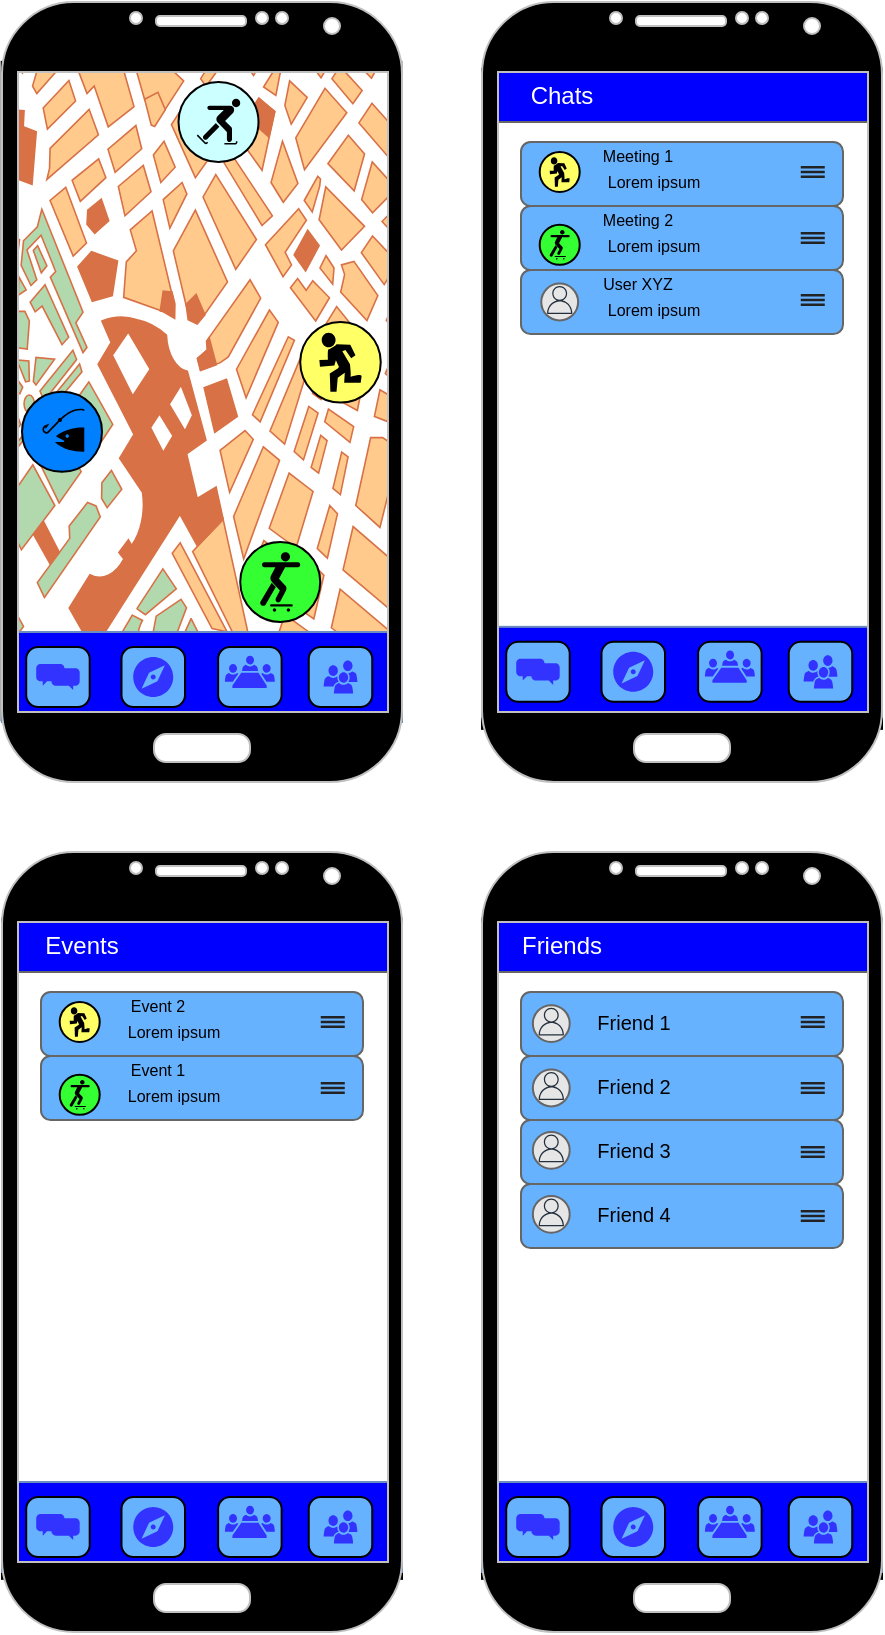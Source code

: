 <mxfile version="20.3.0" type="device"><diagram id="AHfkFWlxWJHhqFWwQRUo" name="Strona-1"><mxGraphModel dx="1237" dy="1082" grid="1" gridSize="10" guides="1" tooltips="1" connect="1" arrows="1" fold="1" page="1" pageScale="1" pageWidth="600" pageHeight="330" math="0" shadow="0"><root><mxCell id="0"/><mxCell id="1" parent="0"/><mxCell id="AWGu0s4pA17_AgQjO6Wq-277" value="" style="rounded=0;whiteSpace=wrap;html=1;fontSize=8;" vertex="1" parent="1"><mxGeometry x="70.0" y="138.43" width="200" height="330" as="geometry"/></mxCell><mxCell id="AWGu0s4pA17_AgQjO6Wq-337" value="" style="rounded=0;whiteSpace=wrap;html=1;fillColor=#0000FF;strokeColor=#6c8ebf;" vertex="1" parent="1"><mxGeometry x="70" y="420" width="200" height="45" as="geometry"/></mxCell><mxCell id="AWGu0s4pA17_AgQjO6Wq-338" value="" style="rounded=1;whiteSpace=wrap;html=1;fillColor=#66B2FF;arcSize=20;" vertex="1" parent="1"><mxGeometry x="82.1" y="427.5" width="31.75" height="30" as="geometry"/></mxCell><mxCell id="AWGu0s4pA17_AgQjO6Wq-339" value="" style="rounded=1;whiteSpace=wrap;html=1;fillColor=#66B2FF;arcSize=20;" vertex="1" parent="1"><mxGeometry x="129.75" y="427.5" width="31.75" height="30" as="geometry"/></mxCell><mxCell id="AWGu0s4pA17_AgQjO6Wq-340" value="" style="rounded=1;whiteSpace=wrap;html=1;fillColor=#66B2FF;arcSize=20;strokeColor=default;" vertex="1" parent="1"><mxGeometry x="178.06" y="427.5" width="31.75" height="30" as="geometry"/></mxCell><mxCell id="AWGu0s4pA17_AgQjO6Wq-341" value="" style="html=1;verticalLabelPosition=bottom;align=center;labelBackgroundColor=#ffffff;verticalAlign=top;strokeWidth=2;strokeColor=none;shadow=0;dashed=0;shape=mxgraph.ios7.icons.chat;fillColor=#3333FF;" vertex="1" parent="1"><mxGeometry x="87.1" y="435.97" width="21.75" height="13.05" as="geometry"/></mxCell><mxCell id="AWGu0s4pA17_AgQjO6Wq-342" value="" style="dashed=0;aspect=fixed;verticalLabelPosition=bottom;verticalAlign=top;align=center;shape=mxgraph.gmdl.navigate;strokeColor=none;fillColor=#3333FF;shadow=0;sketch=0;" vertex="1" parent="1"><mxGeometry x="135.62" y="432.5" width="20" height="20" as="geometry"/></mxCell><mxCell id="AWGu0s4pA17_AgQjO6Wq-343" value="" style="sketch=0;pointerEvents=1;shadow=0;dashed=0;html=1;strokeColor=none;fillColor=#3333FF;labelPosition=center;verticalLabelPosition=bottom;verticalAlign=top;outlineConnect=0;align=center;shape=mxgraph.office.users.meeting;" vertex="1" parent="1"><mxGeometry x="181.43" y="431.87" width="25" height="16.1" as="geometry"/></mxCell><mxCell id="AWGu0s4pA17_AgQjO6Wq-344" value="" style="rounded=1;whiteSpace=wrap;html=1;fillColor=#66B2FF;arcSize=20;strokeColor=default;" vertex="1" parent="1"><mxGeometry x="223.37" y="427.5" width="31.75" height="30" as="geometry"/></mxCell><mxCell id="AWGu0s4pA17_AgQjO6Wq-345" value="" style="sketch=0;pointerEvents=1;shadow=0;dashed=0;html=1;strokeColor=none;labelPosition=center;verticalLabelPosition=bottom;verticalAlign=top;outlineConnect=0;align=center;shape=mxgraph.office.users.users;fillColor=#3333FF;fontSize=12;fontColor=#FFFFFF;" vertex="1" parent="1"><mxGeometry x="230.8" y="434.22" width="16.91" height="16.55" as="geometry"/></mxCell><mxCell id="AWGu0s4pA17_AgQjO6Wq-50" value="" style="rounded=0;whiteSpace=wrap;html=1;fontSize=8;" vertex="1" parent="1"><mxGeometry x="310" y="-286.57" width="200" height="330" as="geometry"/></mxCell><mxCell id="AWGu0s4pA17_AgQjO6Wq-25" value="" style="verticalLabelPosition=bottom;shadow=0;dashed=0;align=center;html=1;verticalAlign=top;strokeWidth=1;shape=mxgraph.mockup.misc.map;strokeColor=#666666;fillColor=#CCCCCC;" vertex="1" parent="1"><mxGeometry x="70" y="-290" width="200" height="330" as="geometry"/></mxCell><mxCell id="AWGu0s4pA17_AgQjO6Wq-17" value="" style="rounded=0;whiteSpace=wrap;html=1;fillColor=#0000FF;strokeColor=#6c8ebf;" vertex="1" parent="1"><mxGeometry x="70" y="-5" width="200" height="45" as="geometry"/></mxCell><mxCell id="AWGu0s4pA17_AgQjO6Wq-5" value="" style="verticalLabelPosition=bottom;verticalAlign=top;html=1;shadow=0;dashed=0;strokeWidth=1;shape=mxgraph.android.phone2;strokeColor=#c0c0c0;fillColor=#000000;" vertex="1" parent="1"><mxGeometry x="70" y="-320" width="200" height="390" as="geometry"/></mxCell><mxCell id="AWGu0s4pA17_AgQjO6Wq-18" value="" style="rounded=1;whiteSpace=wrap;html=1;fillColor=#66B2FF;arcSize=20;" vertex="1" parent="1"><mxGeometry x="82.1" y="2.5" width="31.75" height="30" as="geometry"/></mxCell><mxCell id="AWGu0s4pA17_AgQjO6Wq-19" value="" style="rounded=1;whiteSpace=wrap;html=1;fillColor=#66B2FF;arcSize=20;" vertex="1" parent="1"><mxGeometry x="129.75" y="2.5" width="31.75" height="30" as="geometry"/></mxCell><mxCell id="AWGu0s4pA17_AgQjO6Wq-20" value="" style="rounded=1;whiteSpace=wrap;html=1;fillColor=#66B2FF;arcSize=20;strokeColor=default;" vertex="1" parent="1"><mxGeometry x="178.06" y="2.5" width="31.75" height="30" as="geometry"/></mxCell><mxCell id="AWGu0s4pA17_AgQjO6Wq-21" value="" style="html=1;verticalLabelPosition=bottom;align=center;labelBackgroundColor=#ffffff;verticalAlign=top;strokeWidth=2;strokeColor=none;shadow=0;dashed=0;shape=mxgraph.ios7.icons.chat;fillColor=#3333FF;" vertex="1" parent="1"><mxGeometry x="87.1" y="10.97" width="21.75" height="13.05" as="geometry"/></mxCell><mxCell id="AWGu0s4pA17_AgQjO6Wq-22" value="" style="dashed=0;aspect=fixed;verticalLabelPosition=bottom;verticalAlign=top;align=center;shape=mxgraph.gmdl.navigate;strokeColor=none;fillColor=#3333FF;shadow=0;sketch=0;" vertex="1" parent="1"><mxGeometry x="135.62" y="7.5" width="20" height="20" as="geometry"/></mxCell><mxCell id="AWGu0s4pA17_AgQjO6Wq-24" value="" style="sketch=0;pointerEvents=1;shadow=0;dashed=0;html=1;strokeColor=none;fillColor=#3333FF;labelPosition=center;verticalLabelPosition=bottom;verticalAlign=top;outlineConnect=0;align=center;shape=mxgraph.office.users.meeting;" vertex="1" parent="1"><mxGeometry x="181.43" y="6.87" width="25" height="16.1" as="geometry"/></mxCell><mxCell id="AWGu0s4pA17_AgQjO6Wq-11" value="" style="ellipse;whiteSpace=wrap;html=1;aspect=fixed;fillColor=#007FFF;" vertex="1" parent="1"><mxGeometry x="80" y="-125.09" width="40" height="40" as="geometry"/></mxCell><mxCell id="AWGu0s4pA17_AgQjO6Wq-10" value="" style="shape=mxgraph.signs.sports.fishing_1;html=1;pointerEvents=1;fillColor=#000000;strokeColor=none;verticalLabelPosition=bottom;verticalAlign=top;align=center;" vertex="1" parent="1"><mxGeometry x="90" y="-116.66" width="21.16" height="21.57" as="geometry"/></mxCell><mxCell id="AWGu0s4pA17_AgQjO6Wq-12" value="" style="ellipse;whiteSpace=wrap;html=1;aspect=fixed;fillColor=#CCFFFF;" vertex="1" parent="1"><mxGeometry x="158.25" y="-280" width="40" height="40" as="geometry"/></mxCell><mxCell id="AWGu0s4pA17_AgQjO6Wq-9" value="" style="shape=mxgraph.signs.sports.ice_skating;html=1;pointerEvents=1;fillColor=#000000;strokeColor=none;verticalLabelPosition=bottom;verticalAlign=top;align=center;" vertex="1" parent="1"><mxGeometry x="167.37" y="-271.57" width="21.75" height="23.14" as="geometry"/></mxCell><mxCell id="AWGu0s4pA17_AgQjO6Wq-16" value="" style="ellipse;whiteSpace=wrap;html=1;aspect=fixed;fillColor=#33FF33;" vertex="1" parent="1"><mxGeometry x="189.12" y="-50" width="40" height="40" as="geometry"/></mxCell><mxCell id="AWGu0s4pA17_AgQjO6Wq-13" value="" style="shape=mxgraph.signs.sports.skateboarding;html=1;pointerEvents=1;fillColor=#000000;strokeColor=none;verticalLabelPosition=bottom;verticalAlign=top;align=center;" vertex="1" parent="1"><mxGeometry x="199.12" y="-44.85" width="20" height="29.7" as="geometry"/></mxCell><mxCell id="AWGu0s4pA17_AgQjO6Wq-15" value="" style="ellipse;whiteSpace=wrap;html=1;aspect=fixed;fillColor=#FFFF66;" vertex="1" parent="1"><mxGeometry x="219.12" y="-160.0" width="40.25" height="40.25" as="geometry"/></mxCell><mxCell id="AWGu0s4pA17_AgQjO6Wq-14" value="" style="shape=mxgraph.signs.sports.running;html=1;pointerEvents=1;fillColor=#000000;strokeColor=none;verticalLabelPosition=bottom;verticalAlign=top;align=center;" vertex="1" parent="1"><mxGeometry x="228.69" y="-154.66" width="21.12" height="29.57" as="geometry"/></mxCell><mxCell id="AWGu0s4pA17_AgQjO6Wq-35" value="" style="rounded=1;whiteSpace=wrap;html=1;strokeColor=#666666;fillColor=#66B2FF;" vertex="1" parent="1"><mxGeometry x="329.5" y="-250" width="161" height="32" as="geometry"/></mxCell><mxCell id="AWGu0s4pA17_AgQjO6Wq-36" value="&lt;font style=&quot;font-size: 8px;&quot;&gt;Meeting 1&lt;/font&gt;" style="text;html=1;strokeColor=none;fillColor=none;align=center;verticalAlign=middle;whiteSpace=wrap;rounded=0;" vertex="1" parent="1"><mxGeometry x="358.06" y="-249.57" width="60" height="11.57" as="geometry"/></mxCell><mxCell id="AWGu0s4pA17_AgQjO6Wq-38" value="&lt;font style=&quot;font-size: 8px;&quot;&gt;Lorem ipsum&lt;/font&gt;" style="text;html=1;strokeColor=none;fillColor=none;align=center;verticalAlign=middle;whiteSpace=wrap;rounded=0;" vertex="1" parent="1"><mxGeometry x="366.38" y="-238" width="60" height="14.79" as="geometry"/></mxCell><mxCell id="AWGu0s4pA17_AgQjO6Wq-39" value="" style="rounded=1;whiteSpace=wrap;html=1;strokeColor=#666666;fillColor=#66B2FF;" vertex="1" parent="1"><mxGeometry x="329.5" y="-218" width="161" height="32" as="geometry"/></mxCell><mxCell id="AWGu0s4pA17_AgQjO6Wq-40" value="&lt;font style=&quot;font-size: 8px;&quot;&gt;Meeting 2&lt;/font&gt;" style="text;html=1;strokeColor=none;fillColor=none;align=center;verticalAlign=middle;whiteSpace=wrap;rounded=0;" vertex="1" parent="1"><mxGeometry x="358.06" y="-217.57" width="60" height="11.57" as="geometry"/></mxCell><mxCell id="AWGu0s4pA17_AgQjO6Wq-42" value="&lt;font style=&quot;font-size: 8px;&quot;&gt;Lorem ipsum&lt;/font&gt;" style="text;html=1;strokeColor=none;fillColor=none;align=center;verticalAlign=middle;whiteSpace=wrap;rounded=0;" vertex="1" parent="1"><mxGeometry x="366.38" y="-206" width="60" height="14.79" as="geometry"/></mxCell><mxCell id="AWGu0s4pA17_AgQjO6Wq-43" value="" style="rounded=1;whiteSpace=wrap;html=1;strokeColor=#666666;fillColor=#66B2FF;" vertex="1" parent="1"><mxGeometry x="329.5" y="-186" width="161" height="32" as="geometry"/></mxCell><mxCell id="AWGu0s4pA17_AgQjO6Wq-44" value="&lt;font style=&quot;font-size: 8px;&quot;&gt;User XYZ&lt;/font&gt;" style="text;html=1;strokeColor=none;fillColor=none;align=center;verticalAlign=middle;whiteSpace=wrap;rounded=0;" vertex="1" parent="1"><mxGeometry x="358.06" y="-185.57" width="60" height="11.57" as="geometry"/></mxCell><mxCell id="AWGu0s4pA17_AgQjO6Wq-45" value="" style="ellipse;whiteSpace=wrap;html=1;aspect=fixed;strokeColor=#666666;fontSize=8;fillColor=#E6E6E6;" vertex="1" parent="1"><mxGeometry x="339.63" y="-179.21" width="18.43" height="18.43" as="geometry"/></mxCell><mxCell id="AWGu0s4pA17_AgQjO6Wq-46" value="&lt;font style=&quot;font-size: 8px;&quot;&gt;Lorem ipsum&lt;/font&gt;" style="text;html=1;strokeColor=none;fillColor=none;align=center;verticalAlign=middle;whiteSpace=wrap;rounded=0;" vertex="1" parent="1"><mxGeometry x="366.38" y="-174" width="60" height="14.79" as="geometry"/></mxCell><mxCell id="AWGu0s4pA17_AgQjO6Wq-47" value="" style="html=1;verticalLabelPosition=bottom;labelBackgroundColor=#ffffff;verticalAlign=top;shadow=0;dashed=0;strokeWidth=2;shape=mxgraph.ios7.misc.options;fillColor=#222222;sketch=0;strokeColor=#666666;fontSize=8;" vertex="1" parent="1"><mxGeometry x="469.38" y="-238" width="12" height="6" as="geometry"/></mxCell><mxCell id="AWGu0s4pA17_AgQjO6Wq-48" value="" style="html=1;verticalLabelPosition=bottom;labelBackgroundColor=#ffffff;verticalAlign=top;shadow=0;dashed=0;strokeWidth=2;shape=mxgraph.ios7.misc.options;fillColor=#222222;sketch=0;strokeColor=#666666;fontSize=8;" vertex="1" parent="1"><mxGeometry x="469.38" y="-205" width="12" height="6" as="geometry"/></mxCell><mxCell id="AWGu0s4pA17_AgQjO6Wq-49" value="" style="html=1;verticalLabelPosition=bottom;labelBackgroundColor=#ffffff;verticalAlign=top;shadow=0;dashed=0;strokeWidth=2;shape=mxgraph.ios7.misc.options;fillColor=#222222;sketch=0;strokeColor=#666666;fontSize=8;" vertex="1" parent="1"><mxGeometry x="469.38" y="-174" width="12" height="6" as="geometry"/></mxCell><mxCell id="AWGu0s4pA17_AgQjO6Wq-52" value="" style="rounded=0;whiteSpace=wrap;html=1;strokeColor=#666666;fontSize=12;fillColor=#0000FF;" vertex="1" parent="1"><mxGeometry x="315" y="-286.57" width="195" height="26.57" as="geometry"/></mxCell><mxCell id="AWGu0s4pA17_AgQjO6Wq-51" value="&lt;font style=&quot;font-size: 12px;&quot;&gt;Chats&lt;/font&gt;" style="text;html=1;align=center;verticalAlign=middle;whiteSpace=wrap;rounded=0;fontSize=8;fillColor=none;fontColor=#FFFFFF;" vertex="1" parent="1"><mxGeometry x="320.35" y="-288.29" width="60" height="30" as="geometry"/></mxCell><mxCell id="AWGu0s4pA17_AgQjO6Wq-272" value="" style="ellipse;whiteSpace=wrap;html=1;aspect=fixed;fillColor=#FFFF66;" vertex="1" parent="1"><mxGeometry x="338.85" y="-245" width="20" height="20" as="geometry"/></mxCell><mxCell id="AWGu0s4pA17_AgQjO6Wq-273" value="" style="shape=mxgraph.signs.sports.running;html=1;pointerEvents=1;fillColor=#000000;strokeColor=none;verticalLabelPosition=bottom;verticalAlign=top;align=center;" vertex="1" parent="1"><mxGeometry x="343.85" y="-242.32" width="10" height="14.64" as="geometry"/></mxCell><mxCell id="AWGu0s4pA17_AgQjO6Wq-274" value="" style="ellipse;whiteSpace=wrap;html=1;aspect=fixed;fillColor=#33FF33;" vertex="1" parent="1"><mxGeometry x="338.85" y="-208.61" width="20" height="20" as="geometry"/></mxCell><mxCell id="AWGu0s4pA17_AgQjO6Wq-275" value="" style="shape=mxgraph.signs.sports.skateboarding;html=1;pointerEvents=1;fillColor=#000000;strokeColor=none;verticalLabelPosition=bottom;verticalAlign=top;align=center;" vertex="1" parent="1"><mxGeometry x="343.85" y="-206.03" width="10" height="14.85" as="geometry"/></mxCell><mxCell id="AWGu0s4pA17_AgQjO6Wq-276" value="" style="sketch=0;outlineConnect=0;fontColor=#232F3E;gradientColor=none;fillColor=#232F3D;strokeColor=none;dashed=0;verticalLabelPosition=bottom;verticalAlign=top;align=center;html=1;fontSize=12;fontStyle=0;aspect=fixed;pointerEvents=1;shape=mxgraph.aws4.user;" vertex="1" parent="1"><mxGeometry x="341.89" y="-177.96" width="13.92" height="13.92" as="geometry"/></mxCell><mxCell id="AWGu0s4pA17_AgQjO6Wq-285" value="" style="rounded=1;whiteSpace=wrap;html=1;strokeColor=#666666;fillColor=#66B2FF;" vertex="1" parent="1"><mxGeometry x="89.5" y="175" width="161" height="32" as="geometry"/></mxCell><mxCell id="AWGu0s4pA17_AgQjO6Wq-286" value="&lt;font style=&quot;font-size: 8px;&quot;&gt;Event 2&lt;/font&gt;" style="text;html=1;strokeColor=none;fillColor=none;align=center;verticalAlign=middle;whiteSpace=wrap;rounded=0;" vertex="1" parent="1"><mxGeometry x="118.06" y="175.43" width="60" height="11.57" as="geometry"/></mxCell><mxCell id="AWGu0s4pA17_AgQjO6Wq-287" value="&lt;font style=&quot;font-size: 8px;&quot;&gt;Lorem ipsum&lt;/font&gt;" style="text;html=1;strokeColor=none;fillColor=none;align=center;verticalAlign=middle;whiteSpace=wrap;rounded=0;" vertex="1" parent="1"><mxGeometry x="126.38" y="187" width="60" height="14.79" as="geometry"/></mxCell><mxCell id="AWGu0s4pA17_AgQjO6Wq-288" value="" style="rounded=1;whiteSpace=wrap;html=1;strokeColor=#666666;fillColor=#66B2FF;" vertex="1" parent="1"><mxGeometry x="89.5" y="207" width="161" height="32" as="geometry"/></mxCell><mxCell id="AWGu0s4pA17_AgQjO6Wq-289" value="&lt;font style=&quot;font-size: 8px;&quot;&gt;Event 1&lt;/font&gt;" style="text;html=1;strokeColor=none;fillColor=none;align=center;verticalAlign=middle;whiteSpace=wrap;rounded=0;" vertex="1" parent="1"><mxGeometry x="118.06" y="207.43" width="60" height="11.57" as="geometry"/></mxCell><mxCell id="AWGu0s4pA17_AgQjO6Wq-290" value="&lt;font style=&quot;font-size: 8px;&quot;&gt;Lorem ipsum&lt;/font&gt;" style="text;html=1;strokeColor=none;fillColor=none;align=center;verticalAlign=middle;whiteSpace=wrap;rounded=0;" vertex="1" parent="1"><mxGeometry x="126.38" y="219" width="60" height="14.79" as="geometry"/></mxCell><mxCell id="AWGu0s4pA17_AgQjO6Wq-295" value="" style="html=1;verticalLabelPosition=bottom;labelBackgroundColor=#ffffff;verticalAlign=top;shadow=0;dashed=0;strokeWidth=2;shape=mxgraph.ios7.misc.options;fillColor=#222222;sketch=0;strokeColor=#666666;fontSize=8;" vertex="1" parent="1"><mxGeometry x="229.38" y="187" width="12" height="6" as="geometry"/></mxCell><mxCell id="AWGu0s4pA17_AgQjO6Wq-296" value="" style="html=1;verticalLabelPosition=bottom;labelBackgroundColor=#ffffff;verticalAlign=top;shadow=0;dashed=0;strokeWidth=2;shape=mxgraph.ios7.misc.options;fillColor=#222222;sketch=0;strokeColor=#666666;fontSize=8;" vertex="1" parent="1"><mxGeometry x="229.38" y="220" width="12" height="6" as="geometry"/></mxCell><mxCell id="AWGu0s4pA17_AgQjO6Wq-298" value="" style="rounded=0;whiteSpace=wrap;html=1;strokeColor=#666666;fontSize=12;fillColor=#0000FF;" vertex="1" parent="1"><mxGeometry x="75.0" y="138.43" width="195" height="26.57" as="geometry"/></mxCell><mxCell id="AWGu0s4pA17_AgQjO6Wq-299" value="&lt;font style=&quot;font-size: 12px;&quot;&gt;Events&lt;/font&gt;" style="text;html=1;align=center;verticalAlign=middle;whiteSpace=wrap;rounded=0;fontSize=8;fillColor=none;fontColor=#FFFFFF;" vertex="1" parent="1"><mxGeometry x="80.35" y="136.71" width="60" height="30" as="geometry"/></mxCell><mxCell id="AWGu0s4pA17_AgQjO6Wq-300" value="" style="verticalLabelPosition=bottom;verticalAlign=top;html=1;shadow=0;dashed=0;strokeWidth=1;shape=mxgraph.android.phone2;strokeColor=#c0c0c0;fillColor=#000000;" vertex="1" parent="1"><mxGeometry x="70.0" y="105" width="200" height="390" as="geometry"/></mxCell><mxCell id="AWGu0s4pA17_AgQjO6Wq-301" value="" style="ellipse;whiteSpace=wrap;html=1;aspect=fixed;fillColor=#FFFF66;" vertex="1" parent="1"><mxGeometry x="98.85" y="180" width="20" height="20" as="geometry"/></mxCell><mxCell id="AWGu0s4pA17_AgQjO6Wq-302" value="" style="shape=mxgraph.signs.sports.running;html=1;pointerEvents=1;fillColor=#000000;strokeColor=none;verticalLabelPosition=bottom;verticalAlign=top;align=center;" vertex="1" parent="1"><mxGeometry x="103.85" y="182.68" width="10" height="14.64" as="geometry"/></mxCell><mxCell id="AWGu0s4pA17_AgQjO6Wq-303" value="" style="ellipse;whiteSpace=wrap;html=1;aspect=fixed;fillColor=#33FF33;" vertex="1" parent="1"><mxGeometry x="98.85" y="216.39" width="20" height="20" as="geometry"/></mxCell><mxCell id="AWGu0s4pA17_AgQjO6Wq-304" value="" style="shape=mxgraph.signs.sports.skateboarding;html=1;pointerEvents=1;fillColor=#000000;strokeColor=none;verticalLabelPosition=bottom;verticalAlign=top;align=center;" vertex="1" parent="1"><mxGeometry x="103.85" y="218.97" width="10" height="14.85" as="geometry"/></mxCell><mxCell id="AWGu0s4pA17_AgQjO6Wq-308" value="" style="rounded=1;whiteSpace=wrap;html=1;fillColor=#66B2FF;arcSize=20;strokeColor=default;" vertex="1" parent="1"><mxGeometry x="223.37" y="2.5" width="31.75" height="30" as="geometry"/></mxCell><mxCell id="AWGu0s4pA17_AgQjO6Wq-311" value="" style="sketch=0;pointerEvents=1;shadow=0;dashed=0;html=1;strokeColor=none;labelPosition=center;verticalLabelPosition=bottom;verticalAlign=top;outlineConnect=0;align=center;shape=mxgraph.office.users.users;fillColor=#3333FF;fontSize=12;fontColor=#FFFFFF;" vertex="1" parent="1"><mxGeometry x="230.8" y="9.22" width="16.91" height="16.55" as="geometry"/></mxCell><mxCell id="AWGu0s4pA17_AgQjO6Wq-328" value="" style="rounded=0;whiteSpace=wrap;html=1;fillColor=#0000FF;strokeColor=#6c8ebf;" vertex="1" parent="1"><mxGeometry x="310" y="-7.58" width="200" height="45" as="geometry"/></mxCell><mxCell id="AWGu0s4pA17_AgQjO6Wq-329" value="" style="rounded=1;whiteSpace=wrap;html=1;fillColor=#66B2FF;arcSize=20;" vertex="1" parent="1"><mxGeometry x="322.1" y="-0.08" width="31.75" height="30" as="geometry"/></mxCell><mxCell id="AWGu0s4pA17_AgQjO6Wq-330" value="" style="rounded=1;whiteSpace=wrap;html=1;fillColor=#66B2FF;arcSize=20;" vertex="1" parent="1"><mxGeometry x="369.75" y="-0.08" width="31.75" height="30" as="geometry"/></mxCell><mxCell id="AWGu0s4pA17_AgQjO6Wq-331" value="" style="rounded=1;whiteSpace=wrap;html=1;fillColor=#66B2FF;arcSize=20;strokeColor=default;" vertex="1" parent="1"><mxGeometry x="418.06" y="-0.08" width="31.75" height="30" as="geometry"/></mxCell><mxCell id="AWGu0s4pA17_AgQjO6Wq-332" value="" style="html=1;verticalLabelPosition=bottom;align=center;labelBackgroundColor=#ffffff;verticalAlign=top;strokeWidth=2;strokeColor=none;shadow=0;dashed=0;shape=mxgraph.ios7.icons.chat;fillColor=#3333FF;" vertex="1" parent="1"><mxGeometry x="327.1" y="8.39" width="21.75" height="13.05" as="geometry"/></mxCell><mxCell id="AWGu0s4pA17_AgQjO6Wq-333" value="" style="dashed=0;aspect=fixed;verticalLabelPosition=bottom;verticalAlign=top;align=center;shape=mxgraph.gmdl.navigate;strokeColor=none;fillColor=#3333FF;shadow=0;sketch=0;" vertex="1" parent="1"><mxGeometry x="375.62" y="4.92" width="20" height="20" as="geometry"/></mxCell><mxCell id="AWGu0s4pA17_AgQjO6Wq-334" value="" style="sketch=0;pointerEvents=1;shadow=0;dashed=0;html=1;strokeColor=none;fillColor=#3333FF;labelPosition=center;verticalLabelPosition=bottom;verticalAlign=top;outlineConnect=0;align=center;shape=mxgraph.office.users.meeting;" vertex="1" parent="1"><mxGeometry x="421.43" y="4.29" width="25" height="16.1" as="geometry"/></mxCell><mxCell id="AWGu0s4pA17_AgQjO6Wq-335" value="" style="rounded=1;whiteSpace=wrap;html=1;fillColor=#66B2FF;arcSize=20;strokeColor=default;" vertex="1" parent="1"><mxGeometry x="463.37" y="-0.08" width="31.75" height="30" as="geometry"/></mxCell><mxCell id="AWGu0s4pA17_AgQjO6Wq-336" value="" style="sketch=0;pointerEvents=1;shadow=0;dashed=0;html=1;strokeColor=none;labelPosition=center;verticalLabelPosition=bottom;verticalAlign=top;outlineConnect=0;align=center;shape=mxgraph.office.users.users;fillColor=#3333FF;fontSize=12;fontColor=#FFFFFF;" vertex="1" parent="1"><mxGeometry x="470.8" y="6.64" width="16.91" height="16.55" as="geometry"/></mxCell><mxCell id="AWGu0s4pA17_AgQjO6Wq-27" value="" style="verticalLabelPosition=bottom;verticalAlign=top;html=1;shadow=0;dashed=0;strokeWidth=1;shape=mxgraph.android.phone2;strokeColor=#c0c0c0;fillColor=#000000;" vertex="1" parent="1"><mxGeometry x="310" y="-320" width="200" height="390" as="geometry"/></mxCell><mxCell id="AWGu0s4pA17_AgQjO6Wq-346" value="" style="rounded=0;whiteSpace=wrap;html=1;fontSize=8;" vertex="1" parent="1"><mxGeometry x="310" y="138.43" width="200" height="330" as="geometry"/></mxCell><mxCell id="AWGu0s4pA17_AgQjO6Wq-347" value="" style="rounded=0;whiteSpace=wrap;html=1;fillColor=#0000FF;strokeColor=#6c8ebf;" vertex="1" parent="1"><mxGeometry x="310" y="420" width="200" height="45" as="geometry"/></mxCell><mxCell id="AWGu0s4pA17_AgQjO6Wq-348" value="" style="rounded=1;whiteSpace=wrap;html=1;fillColor=#66B2FF;arcSize=20;" vertex="1" parent="1"><mxGeometry x="322.1" y="427.5" width="31.75" height="30" as="geometry"/></mxCell><mxCell id="AWGu0s4pA17_AgQjO6Wq-349" value="" style="rounded=1;whiteSpace=wrap;html=1;fillColor=#66B2FF;arcSize=20;" vertex="1" parent="1"><mxGeometry x="369.75" y="427.5" width="31.75" height="30" as="geometry"/></mxCell><mxCell id="AWGu0s4pA17_AgQjO6Wq-350" value="" style="rounded=1;whiteSpace=wrap;html=1;fillColor=#66B2FF;arcSize=20;strokeColor=default;" vertex="1" parent="1"><mxGeometry x="418.06" y="427.5" width="31.75" height="30" as="geometry"/></mxCell><mxCell id="AWGu0s4pA17_AgQjO6Wq-351" value="" style="html=1;verticalLabelPosition=bottom;align=center;labelBackgroundColor=#ffffff;verticalAlign=top;strokeWidth=2;strokeColor=none;shadow=0;dashed=0;shape=mxgraph.ios7.icons.chat;fillColor=#3333FF;" vertex="1" parent="1"><mxGeometry x="327.1" y="435.97" width="21.75" height="13.05" as="geometry"/></mxCell><mxCell id="AWGu0s4pA17_AgQjO6Wq-352" value="" style="dashed=0;aspect=fixed;verticalLabelPosition=bottom;verticalAlign=top;align=center;shape=mxgraph.gmdl.navigate;strokeColor=none;fillColor=#3333FF;shadow=0;sketch=0;" vertex="1" parent="1"><mxGeometry x="375.62" y="432.5" width="20" height="20" as="geometry"/></mxCell><mxCell id="AWGu0s4pA17_AgQjO6Wq-353" value="" style="sketch=0;pointerEvents=1;shadow=0;dashed=0;html=1;strokeColor=none;fillColor=#3333FF;labelPosition=center;verticalLabelPosition=bottom;verticalAlign=top;outlineConnect=0;align=center;shape=mxgraph.office.users.meeting;" vertex="1" parent="1"><mxGeometry x="421.43" y="431.87" width="25" height="16.1" as="geometry"/></mxCell><mxCell id="AWGu0s4pA17_AgQjO6Wq-354" value="" style="rounded=1;whiteSpace=wrap;html=1;fillColor=#66B2FF;arcSize=20;strokeColor=default;" vertex="1" parent="1"><mxGeometry x="463.37" y="427.5" width="31.75" height="30" as="geometry"/></mxCell><mxCell id="AWGu0s4pA17_AgQjO6Wq-355" value="" style="sketch=0;pointerEvents=1;shadow=0;dashed=0;html=1;strokeColor=none;labelPosition=center;verticalLabelPosition=bottom;verticalAlign=top;outlineConnect=0;align=center;shape=mxgraph.office.users.users;fillColor=#3333FF;fontSize=12;fontColor=#FFFFFF;" vertex="1" parent="1"><mxGeometry x="470.8" y="434.22" width="16.91" height="16.55" as="geometry"/></mxCell><mxCell id="AWGu0s4pA17_AgQjO6Wq-356" value="" style="rounded=1;whiteSpace=wrap;html=1;strokeColor=#666666;fillColor=#66B2FF;" vertex="1" parent="1"><mxGeometry x="329.5" y="175" width="161" height="32" as="geometry"/></mxCell><mxCell id="AWGu0s4pA17_AgQjO6Wq-357" value="&lt;font style=&quot;font-size: 10px;&quot;&gt;Friend 1&lt;/font&gt;" style="text;html=1;strokeColor=none;fillColor=none;align=center;verticalAlign=middle;whiteSpace=wrap;rounded=0;" vertex="1" parent="1"><mxGeometry x="355.81" y="184.21" width="60" height="11.57" as="geometry"/></mxCell><mxCell id="AWGu0s4pA17_AgQjO6Wq-359" value="" style="rounded=1;whiteSpace=wrap;html=1;strokeColor=#666666;fillColor=#66B2FF;" vertex="1" parent="1"><mxGeometry x="329.5" y="207" width="161" height="32" as="geometry"/></mxCell><mxCell id="AWGu0s4pA17_AgQjO6Wq-360" value="&lt;font style=&quot;font-size: 10px;&quot;&gt;Friend 2&lt;/font&gt;" style="text;html=1;strokeColor=none;fillColor=none;align=center;verticalAlign=middle;whiteSpace=wrap;rounded=0;" vertex="1" parent="1"><mxGeometry x="355.81" y="216.39" width="60" height="11.57" as="geometry"/></mxCell><mxCell id="AWGu0s4pA17_AgQjO6Wq-362" value="" style="html=1;verticalLabelPosition=bottom;labelBackgroundColor=#ffffff;verticalAlign=top;shadow=0;dashed=0;strokeWidth=2;shape=mxgraph.ios7.misc.options;fillColor=#222222;sketch=0;strokeColor=#666666;fontSize=8;" vertex="1" parent="1"><mxGeometry x="469.38" y="187" width="12" height="6" as="geometry"/></mxCell><mxCell id="AWGu0s4pA17_AgQjO6Wq-363" value="" style="html=1;verticalLabelPosition=bottom;labelBackgroundColor=#ffffff;verticalAlign=top;shadow=0;dashed=0;strokeWidth=2;shape=mxgraph.ios7.misc.options;fillColor=#222222;sketch=0;strokeColor=#666666;fontSize=8;" vertex="1" parent="1"><mxGeometry x="469.38" y="220" width="12" height="6" as="geometry"/></mxCell><mxCell id="AWGu0s4pA17_AgQjO6Wq-364" value="" style="rounded=0;whiteSpace=wrap;html=1;strokeColor=#666666;fontSize=12;fillColor=#0000FF;" vertex="1" parent="1"><mxGeometry x="315" y="138.43" width="195" height="26.57" as="geometry"/></mxCell><mxCell id="AWGu0s4pA17_AgQjO6Wq-365" value="&lt;font style=&quot;font-size: 12px;&quot;&gt;Friends&lt;/font&gt;" style="text;html=1;align=center;verticalAlign=middle;whiteSpace=wrap;rounded=0;fontSize=8;fillColor=none;fontColor=#FFFFFF;" vertex="1" parent="1"><mxGeometry x="320.35" y="136.71" width="60" height="30" as="geometry"/></mxCell><mxCell id="AWGu0s4pA17_AgQjO6Wq-366" value="" style="verticalLabelPosition=bottom;verticalAlign=top;html=1;shadow=0;dashed=0;strokeWidth=1;shape=mxgraph.android.phone2;strokeColor=#c0c0c0;fillColor=#000000;" vertex="1" parent="1"><mxGeometry x="310" y="105" width="200" height="390" as="geometry"/></mxCell><mxCell id="AWGu0s4pA17_AgQjO6Wq-371" value="" style="ellipse;whiteSpace=wrap;html=1;aspect=fixed;strokeColor=#666666;fontSize=8;fillColor=#E6E6E6;" vertex="1" parent="1"><mxGeometry x="335.42" y="181.57" width="18.43" height="18.43" as="geometry"/></mxCell><mxCell id="AWGu0s4pA17_AgQjO6Wq-372" value="" style="sketch=0;outlineConnect=0;fontColor=#232F3E;gradientColor=none;fillColor=#232F3D;strokeColor=none;dashed=0;verticalLabelPosition=bottom;verticalAlign=top;align=center;html=1;fontSize=12;fontStyle=0;aspect=fixed;pointerEvents=1;shape=mxgraph.aws4.user;" vertex="1" parent="1"><mxGeometry x="337.68" y="182.82" width="13.92" height="13.92" as="geometry"/></mxCell><mxCell id="AWGu0s4pA17_AgQjO6Wq-373" value="" style="rounded=1;whiteSpace=wrap;html=1;strokeColor=#666666;fillColor=#66B2FF;" vertex="1" parent="1"><mxGeometry x="329.5" y="239" width="161" height="32" as="geometry"/></mxCell><mxCell id="AWGu0s4pA17_AgQjO6Wq-374" value="&lt;font style=&quot;font-size: 10px;&quot;&gt;Friend 3&lt;/font&gt;" style="text;html=1;strokeColor=none;fillColor=none;align=center;verticalAlign=middle;whiteSpace=wrap;rounded=0;" vertex="1" parent="1"><mxGeometry x="355.81" y="248.39" width="60" height="11.57" as="geometry"/></mxCell><mxCell id="AWGu0s4pA17_AgQjO6Wq-375" value="" style="html=1;verticalLabelPosition=bottom;labelBackgroundColor=#ffffff;verticalAlign=top;shadow=0;dashed=0;strokeWidth=2;shape=mxgraph.ios7.misc.options;fillColor=#222222;sketch=0;strokeColor=#666666;fontSize=8;" vertex="1" parent="1"><mxGeometry x="469.38" y="252" width="12" height="6" as="geometry"/></mxCell><mxCell id="AWGu0s4pA17_AgQjO6Wq-376" value="" style="rounded=1;whiteSpace=wrap;html=1;strokeColor=#666666;fillColor=#66B2FF;" vertex="1" parent="1"><mxGeometry x="329.5" y="271" width="161" height="32" as="geometry"/></mxCell><mxCell id="AWGu0s4pA17_AgQjO6Wq-377" value="&lt;font style=&quot;font-size: 10px;&quot;&gt;Friend 4&lt;/font&gt;" style="text;html=1;strokeColor=none;fillColor=none;align=center;verticalAlign=middle;whiteSpace=wrap;rounded=0;" vertex="1" parent="1"><mxGeometry x="355.81" y="280.39" width="60" height="11.57" as="geometry"/></mxCell><mxCell id="AWGu0s4pA17_AgQjO6Wq-378" value="" style="html=1;verticalLabelPosition=bottom;labelBackgroundColor=#ffffff;verticalAlign=top;shadow=0;dashed=0;strokeWidth=2;shape=mxgraph.ios7.misc.options;fillColor=#222222;sketch=0;strokeColor=#666666;fontSize=8;" vertex="1" parent="1"><mxGeometry x="469.38" y="284" width="12" height="6" as="geometry"/></mxCell><mxCell id="AWGu0s4pA17_AgQjO6Wq-382" value="" style="ellipse;whiteSpace=wrap;html=1;aspect=fixed;strokeColor=#666666;fontSize=8;fillColor=#E6E6E6;" vertex="1" parent="1"><mxGeometry x="335.42" y="276.96" width="18.43" height="18.43" as="geometry"/></mxCell><mxCell id="AWGu0s4pA17_AgQjO6Wq-383" value="" style="sketch=0;outlineConnect=0;fontColor=#232F3E;gradientColor=none;fillColor=#232F3D;strokeColor=none;dashed=0;verticalLabelPosition=bottom;verticalAlign=top;align=center;html=1;fontSize=12;fontStyle=0;aspect=fixed;pointerEvents=1;shape=mxgraph.aws4.user;" vertex="1" parent="1"><mxGeometry x="337.68" y="278.21" width="13.92" height="13.92" as="geometry"/></mxCell><mxCell id="AWGu0s4pA17_AgQjO6Wq-384" value="" style="ellipse;whiteSpace=wrap;html=1;aspect=fixed;strokeColor=#666666;fontSize=8;fillColor=#E6E6E6;" vertex="1" parent="1"><mxGeometry x="335.42" y="244.96" width="18.43" height="18.43" as="geometry"/></mxCell><mxCell id="AWGu0s4pA17_AgQjO6Wq-385" value="" style="sketch=0;outlineConnect=0;fontColor=#232F3E;gradientColor=none;fillColor=#232F3D;strokeColor=none;dashed=0;verticalLabelPosition=bottom;verticalAlign=top;align=center;html=1;fontSize=12;fontStyle=0;aspect=fixed;pointerEvents=1;shape=mxgraph.aws4.user;" vertex="1" parent="1"><mxGeometry x="337.68" y="246.21" width="13.92" height="13.92" as="geometry"/></mxCell><mxCell id="AWGu0s4pA17_AgQjO6Wq-386" value="" style="ellipse;whiteSpace=wrap;html=1;aspect=fixed;strokeColor=#666666;fontSize=8;fillColor=#E6E6E6;" vertex="1" parent="1"><mxGeometry x="335.43" y="213.79" width="18.43" height="18.43" as="geometry"/></mxCell><mxCell id="AWGu0s4pA17_AgQjO6Wq-387" value="" style="sketch=0;outlineConnect=0;fontColor=#232F3E;gradientColor=none;fillColor=#232F3D;strokeColor=none;dashed=0;verticalLabelPosition=bottom;verticalAlign=top;align=center;html=1;fontSize=12;fontStyle=0;aspect=fixed;pointerEvents=1;shape=mxgraph.aws4.user;" vertex="1" parent="1"><mxGeometry x="337.69" y="215.04" width="13.92" height="13.92" as="geometry"/></mxCell></root></mxGraphModel></diagram></mxfile>